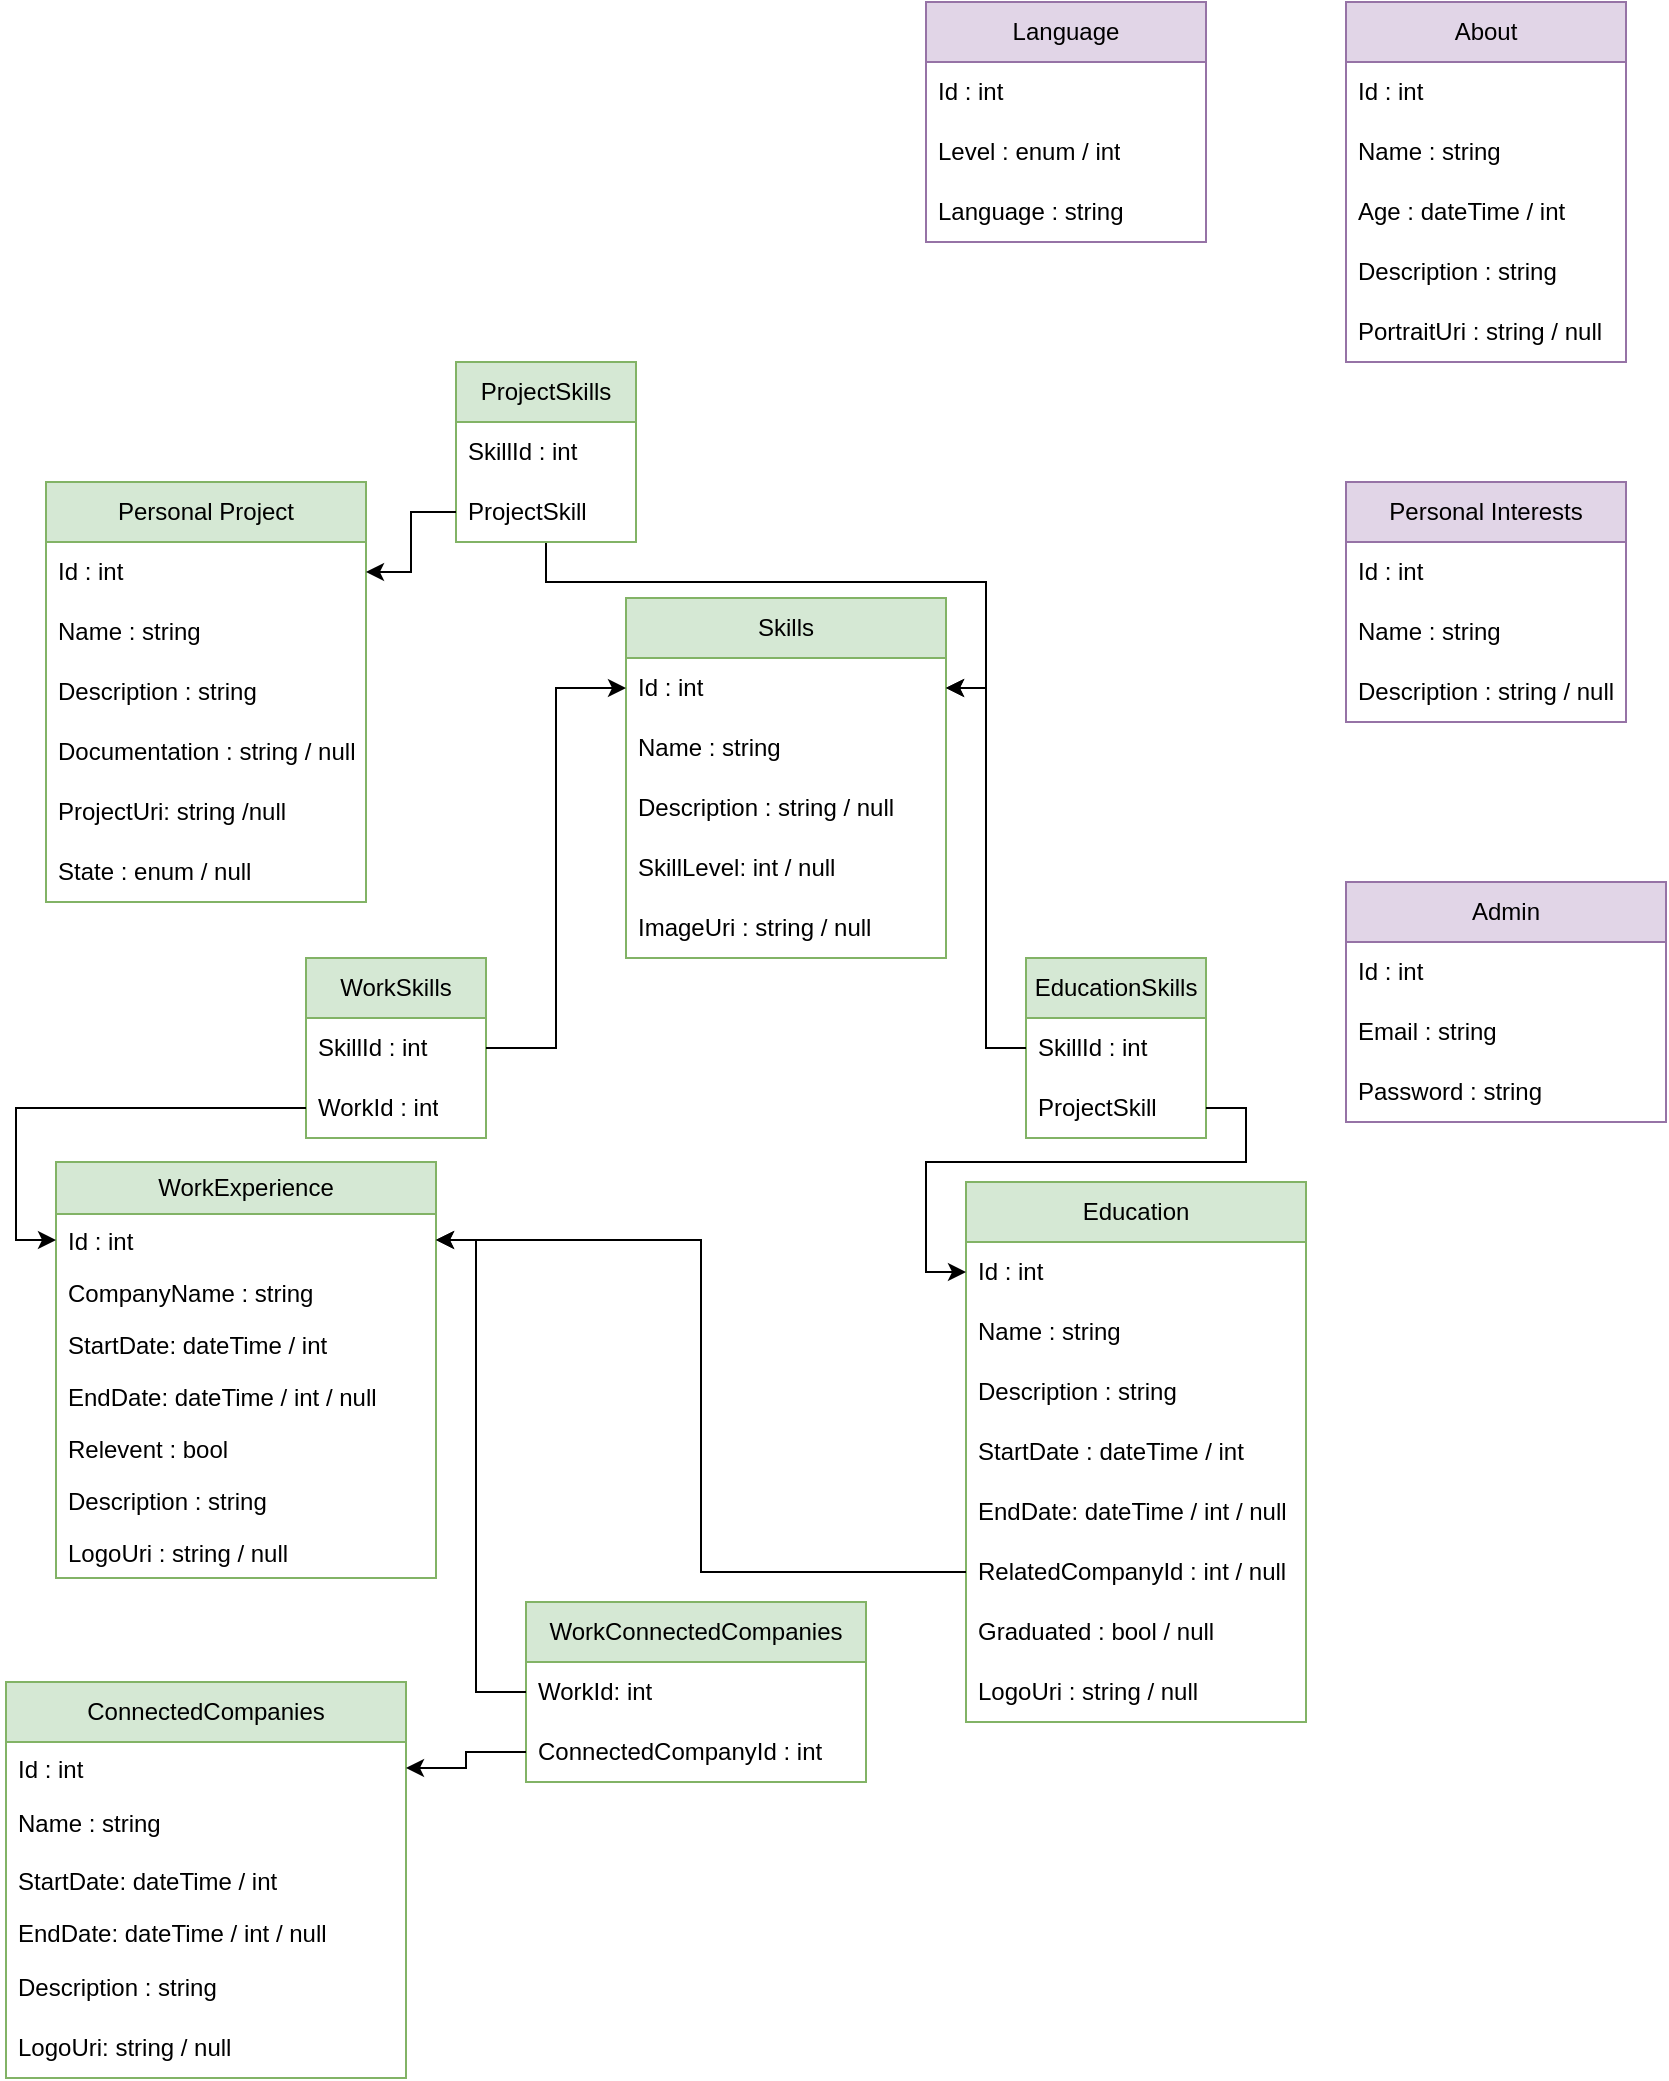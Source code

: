 <mxfile version="24.3.0" type="github">
  <diagram name="Page-1" id="9mkFSTUzznH25_XKm-JT">
    <mxGraphModel dx="1323" dy="703" grid="1" gridSize="10" guides="1" tooltips="1" connect="1" arrows="1" fold="1" page="1" pageScale="1" pageWidth="850" pageHeight="1100" math="0" shadow="0">
      <root>
        <mxCell id="0" />
        <mxCell id="1" parent="0" />
        <mxCell id="yljysEGKnH6cfGcd8ltv-1" value="Admin" style="swimlane;fontStyle=0;childLayout=stackLayout;horizontal=1;startSize=30;horizontalStack=0;resizeParent=1;resizeParentMax=0;resizeLast=0;collapsible=1;marginBottom=0;whiteSpace=wrap;html=1;fillColor=#e1d5e7;strokeColor=#9673a6;" vertex="1" parent="1">
          <mxGeometry x="680" y="480" width="160" height="120" as="geometry" />
        </mxCell>
        <mxCell id="yljysEGKnH6cfGcd8ltv-2" value="Id : int" style="text;strokeColor=none;fillColor=none;align=left;verticalAlign=middle;spacingLeft=4;spacingRight=4;overflow=hidden;points=[[0,0.5],[1,0.5]];portConstraint=eastwest;rotatable=0;whiteSpace=wrap;html=1;" vertex="1" parent="yljysEGKnH6cfGcd8ltv-1">
          <mxGeometry y="30" width="160" height="30" as="geometry" />
        </mxCell>
        <mxCell id="yljysEGKnH6cfGcd8ltv-3" value="Email : string " style="text;strokeColor=none;fillColor=none;align=left;verticalAlign=middle;spacingLeft=4;spacingRight=4;overflow=hidden;points=[[0,0.5],[1,0.5]];portConstraint=eastwest;rotatable=0;whiteSpace=wrap;html=1;" vertex="1" parent="yljysEGKnH6cfGcd8ltv-1">
          <mxGeometry y="60" width="160" height="30" as="geometry" />
        </mxCell>
        <mxCell id="yljysEGKnH6cfGcd8ltv-4" value="Password : string" style="text;strokeColor=none;fillColor=none;align=left;verticalAlign=middle;spacingLeft=4;spacingRight=4;overflow=hidden;points=[[0,0.5],[1,0.5]];portConstraint=eastwest;rotatable=0;whiteSpace=wrap;html=1;" vertex="1" parent="yljysEGKnH6cfGcd8ltv-1">
          <mxGeometry y="90" width="160" height="30" as="geometry" />
        </mxCell>
        <mxCell id="yljysEGKnH6cfGcd8ltv-8" value="WorkExperience" style="swimlane;fontStyle=0;childLayout=stackLayout;horizontal=1;startSize=26;fillColor=#d5e8d4;horizontalStack=0;resizeParent=1;resizeParentMax=0;resizeLast=0;collapsible=1;marginBottom=0;whiteSpace=wrap;html=1;strokeColor=#82b366;" vertex="1" parent="1">
          <mxGeometry x="35" y="620" width="190" height="208" as="geometry" />
        </mxCell>
        <mxCell id="yljysEGKnH6cfGcd8ltv-9" value="Id : int" style="text;strokeColor=none;fillColor=none;align=left;verticalAlign=top;spacingLeft=4;spacingRight=4;overflow=hidden;rotatable=0;points=[[0,0.5],[1,0.5]];portConstraint=eastwest;whiteSpace=wrap;html=1;" vertex="1" parent="yljysEGKnH6cfGcd8ltv-8">
          <mxGeometry y="26" width="190" height="26" as="geometry" />
        </mxCell>
        <mxCell id="yljysEGKnH6cfGcd8ltv-10" value="CompanyName : string" style="text;strokeColor=none;fillColor=none;align=left;verticalAlign=top;spacingLeft=4;spacingRight=4;overflow=hidden;rotatable=0;points=[[0,0.5],[1,0.5]];portConstraint=eastwest;whiteSpace=wrap;html=1;" vertex="1" parent="yljysEGKnH6cfGcd8ltv-8">
          <mxGeometry y="52" width="190" height="26" as="geometry" />
        </mxCell>
        <mxCell id="yljysEGKnH6cfGcd8ltv-11" value="StartDate: dateTime / int" style="text;strokeColor=none;fillColor=none;align=left;verticalAlign=top;spacingLeft=4;spacingRight=4;overflow=hidden;rotatable=0;points=[[0,0.5],[1,0.5]];portConstraint=eastwest;whiteSpace=wrap;html=1;" vertex="1" parent="yljysEGKnH6cfGcd8ltv-8">
          <mxGeometry y="78" width="190" height="26" as="geometry" />
        </mxCell>
        <mxCell id="yljysEGKnH6cfGcd8ltv-12" value="EndDate: dateTime / int / null" style="text;strokeColor=none;fillColor=none;align=left;verticalAlign=top;spacingLeft=4;spacingRight=4;overflow=hidden;rotatable=0;points=[[0,0.5],[1,0.5]];portConstraint=eastwest;whiteSpace=wrap;html=1;" vertex="1" parent="yljysEGKnH6cfGcd8ltv-8">
          <mxGeometry y="104" width="190" height="26" as="geometry" />
        </mxCell>
        <mxCell id="yljysEGKnH6cfGcd8ltv-13" value="Relevent : bool" style="text;align=left;verticalAlign=top;spacingLeft=4;spacingRight=4;overflow=hidden;rotatable=0;points=[[0,0.5],[1,0.5]];portConstraint=eastwest;whiteSpace=wrap;html=1;" vertex="1" parent="yljysEGKnH6cfGcd8ltv-8">
          <mxGeometry y="130" width="190" height="26" as="geometry" />
        </mxCell>
        <mxCell id="yljysEGKnH6cfGcd8ltv-15" value="Description : string" style="text;strokeColor=none;fillColor=none;align=left;verticalAlign=top;spacingLeft=4;spacingRight=4;overflow=hidden;rotatable=0;points=[[0,0.5],[1,0.5]];portConstraint=eastwest;whiteSpace=wrap;html=1;" vertex="1" parent="yljysEGKnH6cfGcd8ltv-8">
          <mxGeometry y="156" width="190" height="26" as="geometry" />
        </mxCell>
        <mxCell id="yljysEGKnH6cfGcd8ltv-16" value="LogoUri : string / null" style="text;strokeColor=none;fillColor=none;align=left;verticalAlign=top;spacingLeft=4;spacingRight=4;overflow=hidden;rotatable=0;points=[[0,0.5],[1,0.5]];portConstraint=eastwest;whiteSpace=wrap;html=1;" vertex="1" parent="yljysEGKnH6cfGcd8ltv-8">
          <mxGeometry y="182" width="190" height="26" as="geometry" />
        </mxCell>
        <mxCell id="yljysEGKnH6cfGcd8ltv-17" value="ConnectedCompanies" style="swimlane;fontStyle=0;childLayout=stackLayout;horizontal=1;startSize=30;horizontalStack=0;resizeParent=1;resizeParentMax=0;resizeLast=0;collapsible=1;marginBottom=0;whiteSpace=wrap;html=1;fillColor=#d5e8d4;strokeColor=#82b366;" vertex="1" parent="1">
          <mxGeometry x="10" y="880" width="200" height="198" as="geometry" />
        </mxCell>
        <mxCell id="yljysEGKnH6cfGcd8ltv-18" value="Id : int" style="text;strokeColor=none;fillColor=none;align=left;verticalAlign=top;spacingLeft=4;spacingRight=4;overflow=hidden;rotatable=0;points=[[0,0.5],[1,0.5]];portConstraint=eastwest;whiteSpace=wrap;html=1;" vertex="1" parent="yljysEGKnH6cfGcd8ltv-17">
          <mxGeometry y="30" width="200" height="26" as="geometry" />
        </mxCell>
        <mxCell id="yljysEGKnH6cfGcd8ltv-19" value="Name : string" style="text;strokeColor=none;fillColor=none;align=left;verticalAlign=middle;spacingLeft=4;spacingRight=4;overflow=hidden;points=[[0,0.5],[1,0.5]];portConstraint=eastwest;rotatable=0;whiteSpace=wrap;html=1;" vertex="1" parent="yljysEGKnH6cfGcd8ltv-17">
          <mxGeometry y="56" width="200" height="30" as="geometry" />
        </mxCell>
        <mxCell id="yljysEGKnH6cfGcd8ltv-20" value="StartDate: dateTime / int" style="text;strokeColor=none;fillColor=none;align=left;verticalAlign=top;spacingLeft=4;spacingRight=4;overflow=hidden;rotatable=0;points=[[0,0.5],[1,0.5]];portConstraint=eastwest;whiteSpace=wrap;html=1;" vertex="1" parent="yljysEGKnH6cfGcd8ltv-17">
          <mxGeometry y="86" width="200" height="26" as="geometry" />
        </mxCell>
        <mxCell id="yljysEGKnH6cfGcd8ltv-21" value="EndDate: dateTime / int / null" style="text;strokeColor=none;fillColor=none;align=left;verticalAlign=top;spacingLeft=4;spacingRight=4;overflow=hidden;rotatable=0;points=[[0,0.5],[1,0.5]];portConstraint=eastwest;whiteSpace=wrap;html=1;" vertex="1" parent="yljysEGKnH6cfGcd8ltv-17">
          <mxGeometry y="112" width="200" height="26" as="geometry" />
        </mxCell>
        <mxCell id="yljysEGKnH6cfGcd8ltv-22" value="Description : string" style="text;strokeColor=none;fillColor=none;align=left;verticalAlign=middle;spacingLeft=4;spacingRight=4;overflow=hidden;points=[[0,0.5],[1,0.5]];portConstraint=eastwest;rotatable=0;whiteSpace=wrap;html=1;" vertex="1" parent="yljysEGKnH6cfGcd8ltv-17">
          <mxGeometry y="138" width="200" height="30" as="geometry" />
        </mxCell>
        <mxCell id="yljysEGKnH6cfGcd8ltv-23" value="LogoUri: string / null" style="text;strokeColor=none;fillColor=none;align=left;verticalAlign=middle;spacingLeft=4;spacingRight=4;overflow=hidden;points=[[0,0.5],[1,0.5]];portConstraint=eastwest;rotatable=0;whiteSpace=wrap;html=1;" vertex="1" parent="yljysEGKnH6cfGcd8ltv-17">
          <mxGeometry y="168" width="200" height="30" as="geometry" />
        </mxCell>
        <mxCell id="yljysEGKnH6cfGcd8ltv-27" value="Skills" style="swimlane;fontStyle=0;childLayout=stackLayout;horizontal=1;startSize=30;horizontalStack=0;resizeParent=1;resizeParentMax=0;resizeLast=0;collapsible=1;marginBottom=0;whiteSpace=wrap;html=1;fillColor=#d5e8d4;strokeColor=#82b366;" vertex="1" parent="1">
          <mxGeometry x="320" y="338" width="160" height="180" as="geometry" />
        </mxCell>
        <mxCell id="yljysEGKnH6cfGcd8ltv-28" value="Id : int" style="text;strokeColor=none;fillColor=none;align=left;verticalAlign=middle;spacingLeft=4;spacingRight=4;overflow=hidden;points=[[0,0.5],[1,0.5]];portConstraint=eastwest;rotatable=0;whiteSpace=wrap;html=1;" vertex="1" parent="yljysEGKnH6cfGcd8ltv-27">
          <mxGeometry y="30" width="160" height="30" as="geometry" />
        </mxCell>
        <mxCell id="yljysEGKnH6cfGcd8ltv-29" value="Name : string" style="text;strokeColor=none;fillColor=none;align=left;verticalAlign=middle;spacingLeft=4;spacingRight=4;overflow=hidden;points=[[0,0.5],[1,0.5]];portConstraint=eastwest;rotatable=0;whiteSpace=wrap;html=1;" vertex="1" parent="yljysEGKnH6cfGcd8ltv-27">
          <mxGeometry y="60" width="160" height="30" as="geometry" />
        </mxCell>
        <mxCell id="yljysEGKnH6cfGcd8ltv-30" value="Description : string / null" style="text;strokeColor=none;fillColor=none;align=left;verticalAlign=middle;spacingLeft=4;spacingRight=4;overflow=hidden;points=[[0,0.5],[1,0.5]];portConstraint=eastwest;rotatable=0;whiteSpace=wrap;html=1;" vertex="1" parent="yljysEGKnH6cfGcd8ltv-27">
          <mxGeometry y="90" width="160" height="30" as="geometry" />
        </mxCell>
        <mxCell id="yljysEGKnH6cfGcd8ltv-31" value="SkillLevel: int / null" style="text;strokeColor=none;fillColor=none;align=left;verticalAlign=middle;spacingLeft=4;spacingRight=4;overflow=hidden;points=[[0,0.5],[1,0.5]];portConstraint=eastwest;rotatable=0;whiteSpace=wrap;html=1;" vertex="1" parent="yljysEGKnH6cfGcd8ltv-27">
          <mxGeometry y="120" width="160" height="30" as="geometry" />
        </mxCell>
        <mxCell id="yljysEGKnH6cfGcd8ltv-34" value="ImageUri : string / null" style="text;align=left;verticalAlign=middle;spacingLeft=4;spacingRight=4;overflow=hidden;points=[[0,0.5],[1,0.5]];portConstraint=eastwest;rotatable=0;whiteSpace=wrap;html=1;" vertex="1" parent="yljysEGKnH6cfGcd8ltv-27">
          <mxGeometry y="150" width="160" height="30" as="geometry" />
        </mxCell>
        <mxCell id="yljysEGKnH6cfGcd8ltv-44" value="Education" style="swimlane;fontStyle=0;childLayout=stackLayout;horizontal=1;startSize=30;horizontalStack=0;resizeParent=1;resizeParentMax=0;resizeLast=0;collapsible=1;marginBottom=0;whiteSpace=wrap;html=1;fillColor=#d5e8d4;strokeColor=#82b366;" vertex="1" parent="1">
          <mxGeometry x="490" y="630" width="170" height="270" as="geometry" />
        </mxCell>
        <mxCell id="yljysEGKnH6cfGcd8ltv-45" value="Id : int" style="text;strokeColor=none;fillColor=none;align=left;verticalAlign=middle;spacingLeft=4;spacingRight=4;overflow=hidden;points=[[0,0.5],[1,0.5]];portConstraint=eastwest;rotatable=0;whiteSpace=wrap;html=1;" vertex="1" parent="yljysEGKnH6cfGcd8ltv-44">
          <mxGeometry y="30" width="170" height="30" as="geometry" />
        </mxCell>
        <mxCell id="yljysEGKnH6cfGcd8ltv-46" value="Name : string" style="text;strokeColor=none;fillColor=none;align=left;verticalAlign=middle;spacingLeft=4;spacingRight=4;overflow=hidden;points=[[0,0.5],[1,0.5]];portConstraint=eastwest;rotatable=0;whiteSpace=wrap;html=1;" vertex="1" parent="yljysEGKnH6cfGcd8ltv-44">
          <mxGeometry y="60" width="170" height="30" as="geometry" />
        </mxCell>
        <mxCell id="yljysEGKnH6cfGcd8ltv-47" value="Description : string" style="text;strokeColor=none;fillColor=none;align=left;verticalAlign=middle;spacingLeft=4;spacingRight=4;overflow=hidden;points=[[0,0.5],[1,0.5]];portConstraint=eastwest;rotatable=0;whiteSpace=wrap;html=1;" vertex="1" parent="yljysEGKnH6cfGcd8ltv-44">
          <mxGeometry y="90" width="170" height="30" as="geometry" />
        </mxCell>
        <mxCell id="yljysEGKnH6cfGcd8ltv-48" value="StartDate : dateTime / int" style="text;strokeColor=none;fillColor=none;align=left;verticalAlign=middle;spacingLeft=4;spacingRight=4;overflow=hidden;points=[[0,0.5],[1,0.5]];portConstraint=eastwest;rotatable=0;whiteSpace=wrap;html=1;" vertex="1" parent="yljysEGKnH6cfGcd8ltv-44">
          <mxGeometry y="120" width="170" height="30" as="geometry" />
        </mxCell>
        <mxCell id="yljysEGKnH6cfGcd8ltv-49" value="EndDate: dateTime / int / null" style="text;strokeColor=none;fillColor=none;align=left;verticalAlign=middle;spacingLeft=4;spacingRight=4;overflow=hidden;points=[[0,0.5],[1,0.5]];portConstraint=eastwest;rotatable=0;whiteSpace=wrap;html=1;" vertex="1" parent="yljysEGKnH6cfGcd8ltv-44">
          <mxGeometry y="150" width="170" height="30" as="geometry" />
        </mxCell>
        <mxCell id="yljysEGKnH6cfGcd8ltv-50" value="RelatedCompanyId : int / null" style="text;strokeColor=none;fillColor=none;align=left;verticalAlign=middle;spacingLeft=4;spacingRight=4;overflow=hidden;points=[[0,0.5],[1,0.5]];portConstraint=eastwest;rotatable=0;whiteSpace=wrap;html=1;" vertex="1" parent="yljysEGKnH6cfGcd8ltv-44">
          <mxGeometry y="180" width="170" height="30" as="geometry" />
        </mxCell>
        <mxCell id="yljysEGKnH6cfGcd8ltv-51" value="Graduated : bool / null" style="text;align=left;verticalAlign=middle;spacingLeft=4;spacingRight=4;overflow=hidden;points=[[0,0.5],[1,0.5]];portConstraint=eastwest;rotatable=0;whiteSpace=wrap;html=1;" vertex="1" parent="yljysEGKnH6cfGcd8ltv-44">
          <mxGeometry y="210" width="170" height="30" as="geometry" />
        </mxCell>
        <mxCell id="yljysEGKnH6cfGcd8ltv-52" value="LogoUri : string / null" style="text;strokeColor=none;fillColor=none;align=left;verticalAlign=middle;spacingLeft=4;spacingRight=4;overflow=hidden;points=[[0,0.5],[1,0.5]];portConstraint=eastwest;rotatable=0;whiteSpace=wrap;html=1;" vertex="1" parent="yljysEGKnH6cfGcd8ltv-44">
          <mxGeometry y="240" width="170" height="30" as="geometry" />
        </mxCell>
        <mxCell id="yljysEGKnH6cfGcd8ltv-54" style="edgeStyle=orthogonalEdgeStyle;rounded=0;orthogonalLoop=1;jettySize=auto;html=1;entryX=1;entryY=0.5;entryDx=0;entryDy=0;" edge="1" parent="1" source="yljysEGKnH6cfGcd8ltv-50" target="yljysEGKnH6cfGcd8ltv-9">
          <mxGeometry relative="1" as="geometry" />
        </mxCell>
        <mxCell id="yljysEGKnH6cfGcd8ltv-55" value="About" style="swimlane;fontStyle=0;childLayout=stackLayout;horizontal=1;startSize=30;horizontalStack=0;resizeParent=1;resizeParentMax=0;resizeLast=0;collapsible=1;marginBottom=0;whiteSpace=wrap;html=1;fillColor=#e1d5e7;strokeColor=#9673a6;" vertex="1" parent="1">
          <mxGeometry x="680" y="40" width="140" height="180" as="geometry" />
        </mxCell>
        <mxCell id="yljysEGKnH6cfGcd8ltv-56" value="Id : int" style="text;strokeColor=none;fillColor=none;align=left;verticalAlign=middle;spacingLeft=4;spacingRight=4;overflow=hidden;points=[[0,0.5],[1,0.5]];portConstraint=eastwest;rotatable=0;whiteSpace=wrap;html=1;" vertex="1" parent="yljysEGKnH6cfGcd8ltv-55">
          <mxGeometry y="30" width="140" height="30" as="geometry" />
        </mxCell>
        <mxCell id="yljysEGKnH6cfGcd8ltv-57" value="Name : string" style="text;strokeColor=none;fillColor=none;align=left;verticalAlign=middle;spacingLeft=4;spacingRight=4;overflow=hidden;points=[[0,0.5],[1,0.5]];portConstraint=eastwest;rotatable=0;whiteSpace=wrap;html=1;" vertex="1" parent="yljysEGKnH6cfGcd8ltv-55">
          <mxGeometry y="60" width="140" height="30" as="geometry" />
        </mxCell>
        <mxCell id="yljysEGKnH6cfGcd8ltv-58" value="Age : dateTime / int" style="text;strokeColor=none;fillColor=none;align=left;verticalAlign=middle;spacingLeft=4;spacingRight=4;overflow=hidden;points=[[0,0.5],[1,0.5]];portConstraint=eastwest;rotatable=0;whiteSpace=wrap;html=1;" vertex="1" parent="yljysEGKnH6cfGcd8ltv-55">
          <mxGeometry y="90" width="140" height="30" as="geometry" />
        </mxCell>
        <mxCell id="yljysEGKnH6cfGcd8ltv-59" value="Description : string" style="text;strokeColor=none;fillColor=none;align=left;verticalAlign=middle;spacingLeft=4;spacingRight=4;overflow=hidden;points=[[0,0.5],[1,0.5]];portConstraint=eastwest;rotatable=0;whiteSpace=wrap;html=1;" vertex="1" parent="yljysEGKnH6cfGcd8ltv-55">
          <mxGeometry y="120" width="140" height="30" as="geometry" />
        </mxCell>
        <mxCell id="yljysEGKnH6cfGcd8ltv-60" value="PortraitUri : string / null" style="text;strokeColor=none;fillColor=none;align=left;verticalAlign=middle;spacingLeft=4;spacingRight=4;overflow=hidden;points=[[0,0.5],[1,0.5]];portConstraint=eastwest;rotatable=0;whiteSpace=wrap;html=1;" vertex="1" parent="yljysEGKnH6cfGcd8ltv-55">
          <mxGeometry y="150" width="140" height="30" as="geometry" />
        </mxCell>
        <mxCell id="yljysEGKnH6cfGcd8ltv-67" value="Language" style="swimlane;fontStyle=0;childLayout=stackLayout;horizontal=1;startSize=30;horizontalStack=0;resizeParent=1;resizeParentMax=0;resizeLast=0;collapsible=1;marginBottom=0;whiteSpace=wrap;html=1;fillColor=#e1d5e7;strokeColor=#9673a6;" vertex="1" parent="1">
          <mxGeometry x="470" y="40" width="140" height="120" as="geometry" />
        </mxCell>
        <mxCell id="yljysEGKnH6cfGcd8ltv-68" value="Id : int" style="text;strokeColor=none;fillColor=none;align=left;verticalAlign=middle;spacingLeft=4;spacingRight=4;overflow=hidden;points=[[0,0.5],[1,0.5]];portConstraint=eastwest;rotatable=0;whiteSpace=wrap;html=1;" vertex="1" parent="yljysEGKnH6cfGcd8ltv-67">
          <mxGeometry y="30" width="140" height="30" as="geometry" />
        </mxCell>
        <mxCell id="yljysEGKnH6cfGcd8ltv-70" value="Level : enum / int" style="text;strokeColor=none;fillColor=none;align=left;verticalAlign=middle;spacingLeft=4;spacingRight=4;overflow=hidden;points=[[0,0.5],[1,0.5]];portConstraint=eastwest;rotatable=0;whiteSpace=wrap;html=1;" vertex="1" parent="yljysEGKnH6cfGcd8ltv-67">
          <mxGeometry y="60" width="140" height="30" as="geometry" />
        </mxCell>
        <mxCell id="yljysEGKnH6cfGcd8ltv-69" value="Language : string " style="text;strokeColor=none;fillColor=none;align=left;verticalAlign=middle;spacingLeft=4;spacingRight=4;overflow=hidden;points=[[0,0.5],[1,0.5]];portConstraint=eastwest;rotatable=0;whiteSpace=wrap;html=1;" vertex="1" parent="yljysEGKnH6cfGcd8ltv-67">
          <mxGeometry y="90" width="140" height="30" as="geometry" />
        </mxCell>
        <mxCell id="yljysEGKnH6cfGcd8ltv-71" value="Personal Interests" style="swimlane;fontStyle=0;childLayout=stackLayout;horizontal=1;startSize=30;horizontalStack=0;resizeParent=1;resizeParentMax=0;resizeLast=0;collapsible=1;marginBottom=0;whiteSpace=wrap;html=1;fillColor=#e1d5e7;strokeColor=#9673a6;" vertex="1" parent="1">
          <mxGeometry x="680" y="280" width="140" height="120" as="geometry" />
        </mxCell>
        <mxCell id="yljysEGKnH6cfGcd8ltv-72" value="Id : int" style="text;strokeColor=none;fillColor=none;align=left;verticalAlign=middle;spacingLeft=4;spacingRight=4;overflow=hidden;points=[[0,0.5],[1,0.5]];portConstraint=eastwest;rotatable=0;whiteSpace=wrap;html=1;" vertex="1" parent="yljysEGKnH6cfGcd8ltv-71">
          <mxGeometry y="30" width="140" height="30" as="geometry" />
        </mxCell>
        <mxCell id="yljysEGKnH6cfGcd8ltv-73" value="Name : string" style="text;strokeColor=none;fillColor=none;align=left;verticalAlign=middle;spacingLeft=4;spacingRight=4;overflow=hidden;points=[[0,0.5],[1,0.5]];portConstraint=eastwest;rotatable=0;whiteSpace=wrap;html=1;" vertex="1" parent="yljysEGKnH6cfGcd8ltv-71">
          <mxGeometry y="60" width="140" height="30" as="geometry" />
        </mxCell>
        <mxCell id="yljysEGKnH6cfGcd8ltv-74" value="Description : string / null" style="text;strokeColor=none;fillColor=none;align=left;verticalAlign=middle;spacingLeft=4;spacingRight=4;overflow=hidden;points=[[0,0.5],[1,0.5]];portConstraint=eastwest;rotatable=0;whiteSpace=wrap;html=1;" vertex="1" parent="yljysEGKnH6cfGcd8ltv-71">
          <mxGeometry y="90" width="140" height="30" as="geometry" />
        </mxCell>
        <mxCell id="yljysEGKnH6cfGcd8ltv-75" value="Personal Project" style="swimlane;fontStyle=0;childLayout=stackLayout;horizontal=1;startSize=30;horizontalStack=0;resizeParent=1;resizeParentMax=0;resizeLast=0;collapsible=1;marginBottom=0;whiteSpace=wrap;html=1;fillColor=#d5e8d4;strokeColor=#82b366;shadow=0;" vertex="1" parent="1">
          <mxGeometry x="30" y="280" width="160" height="210" as="geometry" />
        </mxCell>
        <mxCell id="yljysEGKnH6cfGcd8ltv-76" value="Id : int" style="text;strokeColor=none;fillColor=none;align=left;verticalAlign=middle;spacingLeft=4;spacingRight=4;overflow=hidden;points=[[0,0.5],[1,0.5]];portConstraint=eastwest;rotatable=0;whiteSpace=wrap;html=1;" vertex="1" parent="yljysEGKnH6cfGcd8ltv-75">
          <mxGeometry y="30" width="160" height="30" as="geometry" />
        </mxCell>
        <mxCell id="yljysEGKnH6cfGcd8ltv-77" value="Name : string&lt;span style=&quot;white-space: pre;&quot;&gt;&#x9;&lt;/span&gt;" style="text;strokeColor=none;fillColor=none;align=left;verticalAlign=middle;spacingLeft=4;spacingRight=4;overflow=hidden;points=[[0,0.5],[1,0.5]];portConstraint=eastwest;rotatable=0;whiteSpace=wrap;html=1;" vertex="1" parent="yljysEGKnH6cfGcd8ltv-75">
          <mxGeometry y="60" width="160" height="30" as="geometry" />
        </mxCell>
        <mxCell id="yljysEGKnH6cfGcd8ltv-78" value="Description : string" style="text;strokeColor=none;fillColor=none;align=left;verticalAlign=middle;spacingLeft=4;spacingRight=4;overflow=hidden;points=[[0,0.5],[1,0.5]];portConstraint=eastwest;rotatable=0;whiteSpace=wrap;html=1;" vertex="1" parent="yljysEGKnH6cfGcd8ltv-75">
          <mxGeometry y="90" width="160" height="30" as="geometry" />
        </mxCell>
        <mxCell id="yljysEGKnH6cfGcd8ltv-79" value="Documentation : string / null" style="text;align=left;verticalAlign=middle;spacingLeft=4;spacingRight=4;overflow=hidden;points=[[0,0.5],[1,0.5]];portConstraint=eastwest;rotatable=0;whiteSpace=wrap;html=1;" vertex="1" parent="yljysEGKnH6cfGcd8ltv-75">
          <mxGeometry y="120" width="160" height="30" as="geometry" />
        </mxCell>
        <mxCell id="yljysEGKnH6cfGcd8ltv-80" value="ProjectUri: string /null" style="text;strokeColor=none;fillColor=none;align=left;verticalAlign=middle;spacingLeft=4;spacingRight=4;overflow=hidden;points=[[0,0.5],[1,0.5]];portConstraint=eastwest;rotatable=0;whiteSpace=wrap;html=1;" vertex="1" parent="yljysEGKnH6cfGcd8ltv-75">
          <mxGeometry y="150" width="160" height="30" as="geometry" />
        </mxCell>
        <mxCell id="yljysEGKnH6cfGcd8ltv-81" value="State : enum / null" style="text;align=left;verticalAlign=middle;spacingLeft=4;spacingRight=4;overflow=hidden;points=[[0,0.5],[1,0.5]];portConstraint=eastwest;rotatable=0;whiteSpace=wrap;html=1;" vertex="1" parent="yljysEGKnH6cfGcd8ltv-75">
          <mxGeometry y="180" width="160" height="30" as="geometry" />
        </mxCell>
        <mxCell id="yljysEGKnH6cfGcd8ltv-103" style="edgeStyle=orthogonalEdgeStyle;rounded=0;orthogonalLoop=1;jettySize=auto;html=1;entryX=1;entryY=0.5;entryDx=0;entryDy=0;" edge="1" parent="1" source="yljysEGKnH6cfGcd8ltv-99" target="yljysEGKnH6cfGcd8ltv-28">
          <mxGeometry relative="1" as="geometry">
            <Array as="points">
              <mxPoint x="280" y="330" />
              <mxPoint x="500" y="330" />
              <mxPoint x="500" y="383" />
            </Array>
          </mxGeometry>
        </mxCell>
        <mxCell id="yljysEGKnH6cfGcd8ltv-99" value="ProjectSkills" style="swimlane;fontStyle=0;childLayout=stackLayout;horizontal=1;startSize=30;horizontalStack=0;resizeParent=1;resizeParentMax=0;resizeLast=0;collapsible=1;marginBottom=0;whiteSpace=wrap;html=1;fillColor=#d5e8d4;strokeColor=#82b366;" vertex="1" parent="1">
          <mxGeometry x="235" y="220" width="90" height="90" as="geometry" />
        </mxCell>
        <mxCell id="yljysEGKnH6cfGcd8ltv-100" value="SkillId : int" style="text;strokeColor=none;fillColor=none;align=left;verticalAlign=middle;spacingLeft=4;spacingRight=4;overflow=hidden;points=[[0,0.5],[1,0.5]];portConstraint=eastwest;rotatable=0;whiteSpace=wrap;html=1;" vertex="1" parent="yljysEGKnH6cfGcd8ltv-99">
          <mxGeometry y="30" width="90" height="30" as="geometry" />
        </mxCell>
        <mxCell id="yljysEGKnH6cfGcd8ltv-101" value="ProjectSkill" style="text;strokeColor=none;fillColor=none;align=left;verticalAlign=middle;spacingLeft=4;spacingRight=4;overflow=hidden;points=[[0,0.5],[1,0.5]];portConstraint=eastwest;rotatable=0;whiteSpace=wrap;html=1;" vertex="1" parent="yljysEGKnH6cfGcd8ltv-99">
          <mxGeometry y="60" width="90" height="30" as="geometry" />
        </mxCell>
        <mxCell id="yljysEGKnH6cfGcd8ltv-104" style="edgeStyle=orthogonalEdgeStyle;rounded=0;orthogonalLoop=1;jettySize=auto;html=1;entryX=1;entryY=0.5;entryDx=0;entryDy=0;" edge="1" parent="1" source="yljysEGKnH6cfGcd8ltv-101" target="yljysEGKnH6cfGcd8ltv-76">
          <mxGeometry relative="1" as="geometry" />
        </mxCell>
        <mxCell id="yljysEGKnH6cfGcd8ltv-105" value="EducationSkills" style="swimlane;fontStyle=0;childLayout=stackLayout;horizontal=1;startSize=30;horizontalStack=0;resizeParent=1;resizeParentMax=0;resizeLast=0;collapsible=1;marginBottom=0;whiteSpace=wrap;html=1;fillColor=#d5e8d4;strokeColor=#82b366;" vertex="1" parent="1">
          <mxGeometry x="520" y="518" width="90" height="90" as="geometry" />
        </mxCell>
        <mxCell id="yljysEGKnH6cfGcd8ltv-106" value="SkillId : int" style="text;strokeColor=none;fillColor=none;align=left;verticalAlign=middle;spacingLeft=4;spacingRight=4;overflow=hidden;points=[[0,0.5],[1,0.5]];portConstraint=eastwest;rotatable=0;whiteSpace=wrap;html=1;" vertex="1" parent="yljysEGKnH6cfGcd8ltv-105">
          <mxGeometry y="30" width="90" height="30" as="geometry" />
        </mxCell>
        <mxCell id="yljysEGKnH6cfGcd8ltv-107" value="ProjectSkill" style="text;strokeColor=none;fillColor=none;align=left;verticalAlign=middle;spacingLeft=4;spacingRight=4;overflow=hidden;points=[[0,0.5],[1,0.5]];portConstraint=eastwest;rotatable=0;whiteSpace=wrap;html=1;" vertex="1" parent="yljysEGKnH6cfGcd8ltv-105">
          <mxGeometry y="60" width="90" height="30" as="geometry" />
        </mxCell>
        <mxCell id="yljysEGKnH6cfGcd8ltv-108" style="edgeStyle=orthogonalEdgeStyle;rounded=0;orthogonalLoop=1;jettySize=auto;html=1;entryX=1;entryY=0.5;entryDx=0;entryDy=0;" edge="1" parent="1" source="yljysEGKnH6cfGcd8ltv-106" target="yljysEGKnH6cfGcd8ltv-28">
          <mxGeometry relative="1" as="geometry" />
        </mxCell>
        <mxCell id="yljysEGKnH6cfGcd8ltv-109" style="edgeStyle=orthogonalEdgeStyle;rounded=0;orthogonalLoop=1;jettySize=auto;html=1;entryX=0;entryY=0.5;entryDx=0;entryDy=0;" edge="1" parent="1" source="yljysEGKnH6cfGcd8ltv-107" target="yljysEGKnH6cfGcd8ltv-45">
          <mxGeometry relative="1" as="geometry">
            <Array as="points">
              <mxPoint x="630" y="593" />
              <mxPoint x="630" y="620" />
              <mxPoint x="470" y="620" />
              <mxPoint x="470" y="675" />
            </Array>
          </mxGeometry>
        </mxCell>
        <mxCell id="yljysEGKnH6cfGcd8ltv-113" value="WorkSkills" style="swimlane;fontStyle=0;childLayout=stackLayout;horizontal=1;startSize=30;horizontalStack=0;resizeParent=1;resizeParentMax=0;resizeLast=0;collapsible=1;marginBottom=0;whiteSpace=wrap;html=1;fillColor=#d5e8d4;strokeColor=#82b366;" vertex="1" parent="1">
          <mxGeometry x="160" y="518" width="90" height="90" as="geometry" />
        </mxCell>
        <mxCell id="yljysEGKnH6cfGcd8ltv-114" value="SkillId : int" style="text;strokeColor=none;fillColor=none;align=left;verticalAlign=middle;spacingLeft=4;spacingRight=4;overflow=hidden;points=[[0,0.5],[1,0.5]];portConstraint=eastwest;rotatable=0;whiteSpace=wrap;html=1;" vertex="1" parent="yljysEGKnH6cfGcd8ltv-113">
          <mxGeometry y="30" width="90" height="30" as="geometry" />
        </mxCell>
        <mxCell id="yljysEGKnH6cfGcd8ltv-115" value="WorkId : int" style="text;strokeColor=none;fillColor=none;align=left;verticalAlign=middle;spacingLeft=4;spacingRight=4;overflow=hidden;points=[[0,0.5],[1,0.5]];portConstraint=eastwest;rotatable=0;whiteSpace=wrap;html=1;" vertex="1" parent="yljysEGKnH6cfGcd8ltv-113">
          <mxGeometry y="60" width="90" height="30" as="geometry" />
        </mxCell>
        <mxCell id="yljysEGKnH6cfGcd8ltv-117" style="edgeStyle=orthogonalEdgeStyle;rounded=0;orthogonalLoop=1;jettySize=auto;html=1;entryX=0;entryY=0.5;entryDx=0;entryDy=0;" edge="1" parent="1" source="yljysEGKnH6cfGcd8ltv-115" target="yljysEGKnH6cfGcd8ltv-9">
          <mxGeometry relative="1" as="geometry" />
        </mxCell>
        <mxCell id="yljysEGKnH6cfGcd8ltv-119" value="WorkConnectedCompanies" style="swimlane;fontStyle=0;childLayout=stackLayout;horizontal=1;startSize=30;horizontalStack=0;resizeParent=1;resizeParentMax=0;resizeLast=0;collapsible=1;marginBottom=0;whiteSpace=wrap;html=1;fillColor=#d5e8d4;strokeColor=#82b366;" vertex="1" parent="1">
          <mxGeometry x="270" y="840" width="170" height="90" as="geometry" />
        </mxCell>
        <mxCell id="yljysEGKnH6cfGcd8ltv-120" value="WorkId: int" style="text;strokeColor=none;fillColor=none;align=left;verticalAlign=middle;spacingLeft=4;spacingRight=4;overflow=hidden;points=[[0,0.5],[1,0.5]];portConstraint=eastwest;rotatable=0;whiteSpace=wrap;html=1;" vertex="1" parent="yljysEGKnH6cfGcd8ltv-119">
          <mxGeometry y="30" width="170" height="30" as="geometry" />
        </mxCell>
        <mxCell id="yljysEGKnH6cfGcd8ltv-121" value="ConnectedCompanyId : int" style="text;strokeColor=none;fillColor=none;align=left;verticalAlign=middle;spacingLeft=4;spacingRight=4;overflow=hidden;points=[[0,0.5],[1,0.5]];portConstraint=eastwest;rotatable=0;whiteSpace=wrap;html=1;" vertex="1" parent="yljysEGKnH6cfGcd8ltv-119">
          <mxGeometry y="60" width="170" height="30" as="geometry" />
        </mxCell>
        <mxCell id="yljysEGKnH6cfGcd8ltv-122" style="edgeStyle=orthogonalEdgeStyle;rounded=0;orthogonalLoop=1;jettySize=auto;html=1;entryX=0;entryY=0.5;entryDx=0;entryDy=0;" edge="1" parent="1" source="yljysEGKnH6cfGcd8ltv-114" target="yljysEGKnH6cfGcd8ltv-28">
          <mxGeometry relative="1" as="geometry" />
        </mxCell>
        <mxCell id="yljysEGKnH6cfGcd8ltv-123" style="edgeStyle=orthogonalEdgeStyle;rounded=0;orthogonalLoop=1;jettySize=auto;html=1;entryX=1;entryY=0.5;entryDx=0;entryDy=0;" edge="1" parent="1" source="yljysEGKnH6cfGcd8ltv-121" target="yljysEGKnH6cfGcd8ltv-18">
          <mxGeometry relative="1" as="geometry" />
        </mxCell>
        <mxCell id="yljysEGKnH6cfGcd8ltv-125" style="edgeStyle=orthogonalEdgeStyle;rounded=0;orthogonalLoop=1;jettySize=auto;html=1;entryX=1;entryY=0.5;entryDx=0;entryDy=0;" edge="1" parent="1" source="yljysEGKnH6cfGcd8ltv-120" target="yljysEGKnH6cfGcd8ltv-9">
          <mxGeometry relative="1" as="geometry">
            <Array as="points">
              <mxPoint x="245" y="885" />
              <mxPoint x="245" y="659" />
            </Array>
          </mxGeometry>
        </mxCell>
      </root>
    </mxGraphModel>
  </diagram>
</mxfile>
